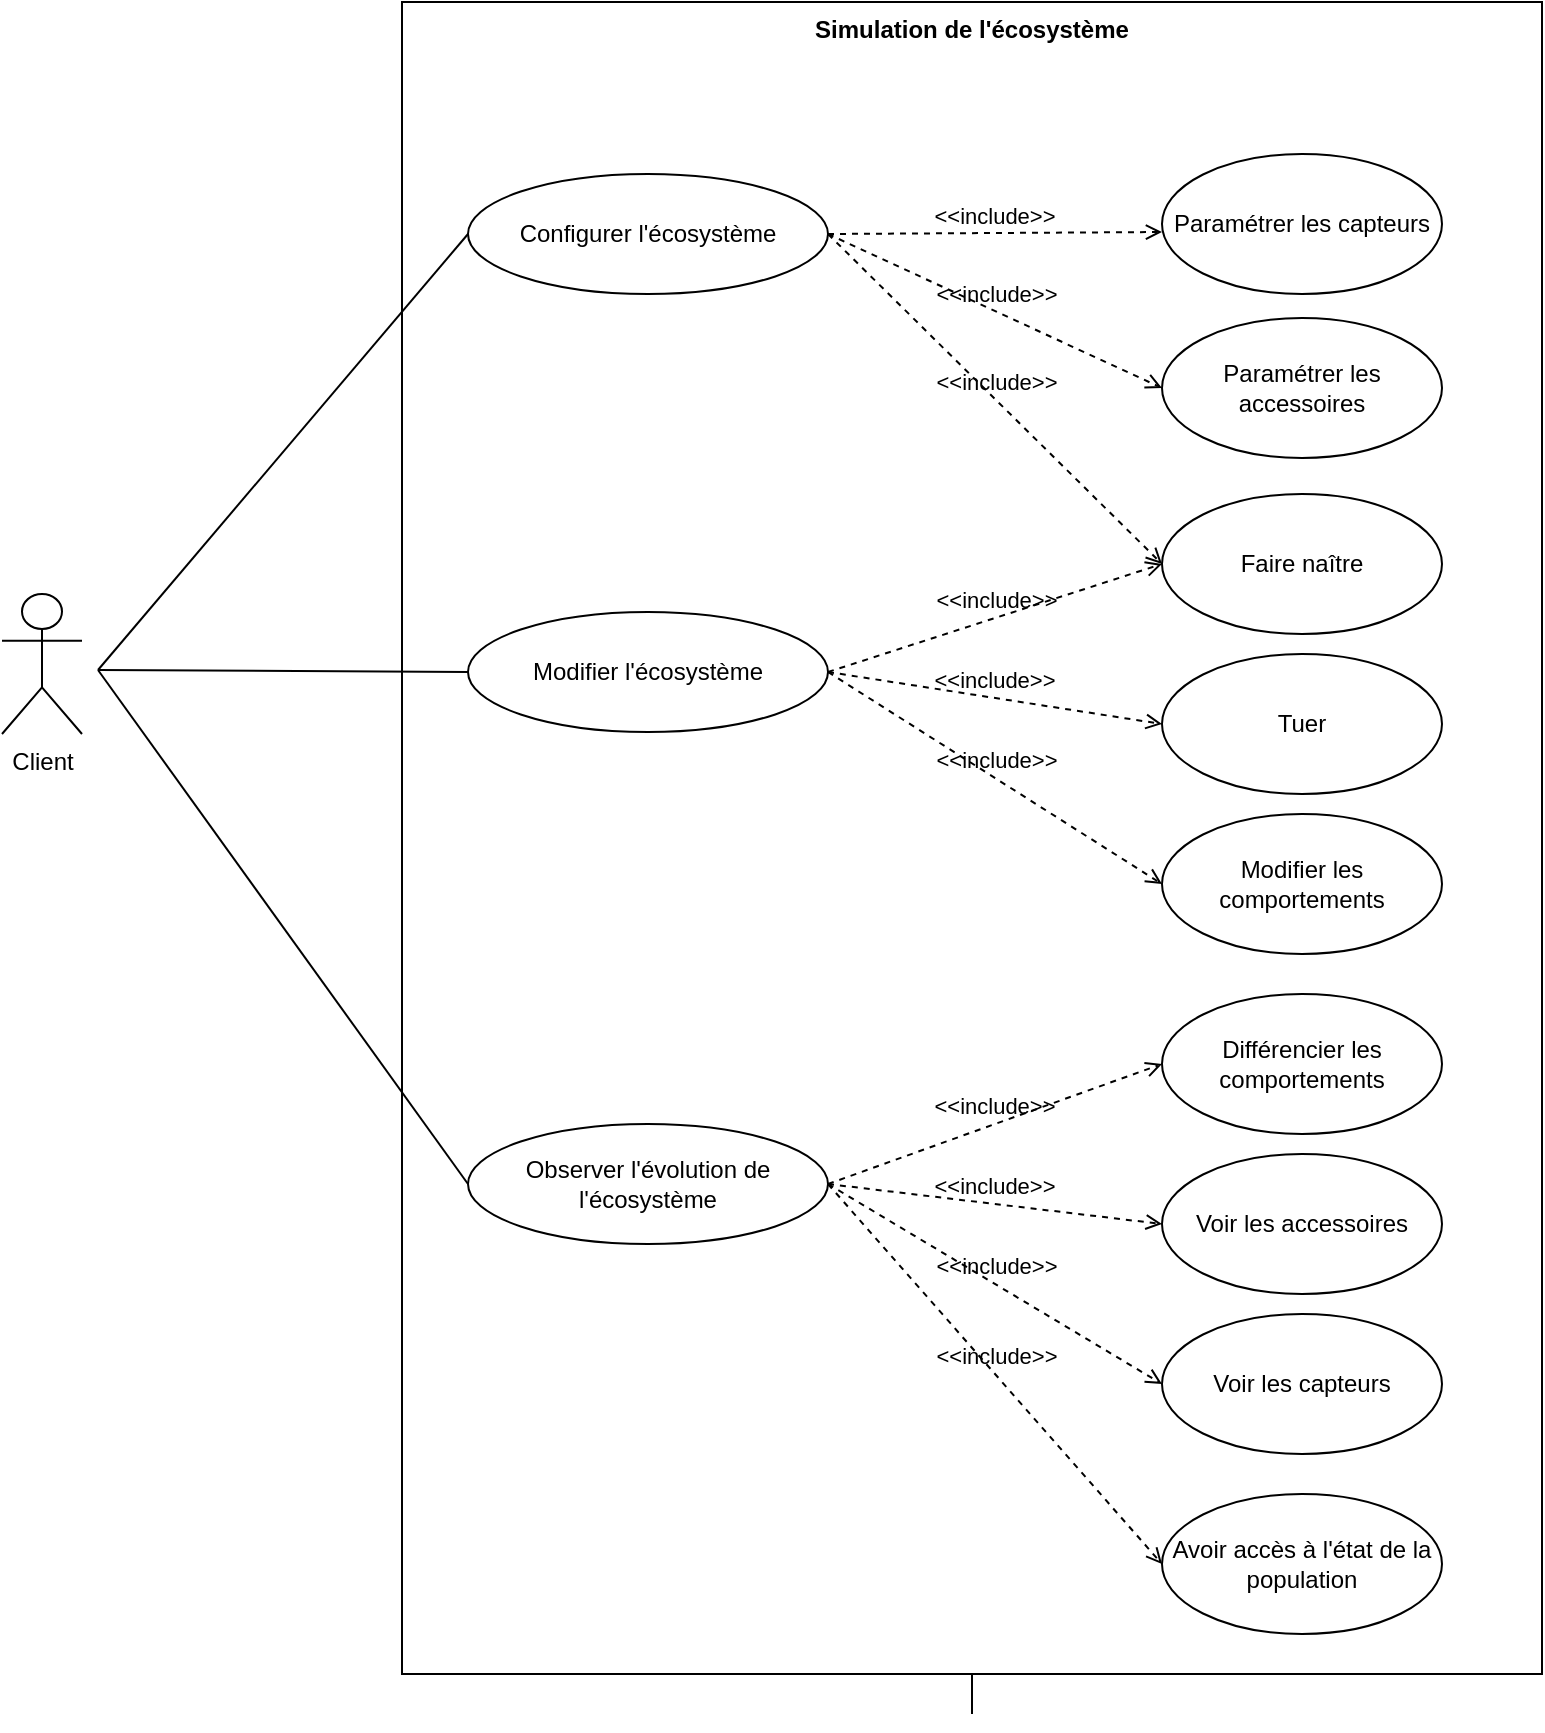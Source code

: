 <mxfile version="24.0.2" type="device">
  <diagram name="Page-1" id="VNZyytYpYAORsoqapi0t">
    <mxGraphModel dx="1113" dy="594" grid="1" gridSize="10" guides="1" tooltips="1" connect="1" arrows="1" fold="1" page="1" pageScale="1" pageWidth="827" pageHeight="1169" math="0" shadow="0">
      <root>
        <mxCell id="0" />
        <mxCell id="1" parent="0" />
        <mxCell id="ZVlsSS9VNs7TPI7_-VZd-1" value="Client" style="shape=umlActor;verticalLabelPosition=bottom;verticalAlign=top;html=1;outlineConnect=0;" vertex="1" parent="1">
          <mxGeometry x="40" y="320" width="40" height="70" as="geometry" />
        </mxCell>
        <mxCell id="ZVlsSS9VNs7TPI7_-VZd-31" style="edgeStyle=orthogonalEdgeStyle;rounded=0;orthogonalLoop=1;jettySize=auto;html=1;exitX=0.5;exitY=1;exitDx=0;exitDy=0;" edge="1" parent="1" source="ZVlsSS9VNs7TPI7_-VZd-2">
          <mxGeometry relative="1" as="geometry">
            <mxPoint x="524.5" y="760" as="targetPoint" />
          </mxGeometry>
        </mxCell>
        <mxCell id="ZVlsSS9VNs7TPI7_-VZd-2" value="Simulation de l&#39;écosystème" style="shape=rect;html=1;verticalAlign=top;fontStyle=1;whiteSpace=wrap;align=center;" vertex="1" parent="1">
          <mxGeometry x="240" y="24" width="570" height="836" as="geometry" />
        </mxCell>
        <mxCell id="ZVlsSS9VNs7TPI7_-VZd-3" value="Configurer l&#39;écosystème" style="ellipse;whiteSpace=wrap;html=1;" vertex="1" parent="1">
          <mxGeometry x="273" y="110" width="180" height="60" as="geometry" />
        </mxCell>
        <mxCell id="ZVlsSS9VNs7TPI7_-VZd-6" value="Modifier l&#39;écosystème" style="ellipse;whiteSpace=wrap;html=1;" vertex="1" parent="1">
          <mxGeometry x="273" y="329" width="180" height="60" as="geometry" />
        </mxCell>
        <mxCell id="ZVlsSS9VNs7TPI7_-VZd-7" value="Observer l&#39;évolution de l&#39;écosystème" style="ellipse;whiteSpace=wrap;html=1;" vertex="1" parent="1">
          <mxGeometry x="273" y="585" width="180" height="60" as="geometry" />
        </mxCell>
        <mxCell id="ZVlsSS9VNs7TPI7_-VZd-9" value="" style="edgeStyle=none;html=1;endArrow=none;verticalAlign=bottom;rounded=0;entryX=0;entryY=0.5;entryDx=0;entryDy=0;" edge="1" parent="1" target="ZVlsSS9VNs7TPI7_-VZd-3">
          <mxGeometry width="160" relative="1" as="geometry">
            <mxPoint x="88" y="358" as="sourcePoint" />
            <mxPoint x="168" y="458" as="targetPoint" />
          </mxGeometry>
        </mxCell>
        <mxCell id="ZVlsSS9VNs7TPI7_-VZd-10" value="" style="edgeStyle=none;html=1;endArrow=none;verticalAlign=bottom;rounded=0;entryX=0;entryY=0.5;entryDx=0;entryDy=0;" edge="1" parent="1" target="ZVlsSS9VNs7TPI7_-VZd-6">
          <mxGeometry width="160" relative="1" as="geometry">
            <mxPoint x="88" y="358" as="sourcePoint" />
            <mxPoint x="248" y="358" as="targetPoint" />
          </mxGeometry>
        </mxCell>
        <mxCell id="ZVlsSS9VNs7TPI7_-VZd-11" value="" style="edgeStyle=none;html=1;endArrow=none;verticalAlign=bottom;rounded=0;entryX=0;entryY=0.5;entryDx=0;entryDy=0;" edge="1" parent="1" target="ZVlsSS9VNs7TPI7_-VZd-7">
          <mxGeometry width="160" relative="1" as="geometry">
            <mxPoint x="88" y="358" as="sourcePoint" />
            <mxPoint x="248" y="389" as="targetPoint" />
          </mxGeometry>
        </mxCell>
        <mxCell id="ZVlsSS9VNs7TPI7_-VZd-12" value="Faire naître" style="ellipse;whiteSpace=wrap;html=1;" vertex="1" parent="1">
          <mxGeometry x="620" y="270" width="140" height="70" as="geometry" />
        </mxCell>
        <mxCell id="ZVlsSS9VNs7TPI7_-VZd-13" value="Tuer" style="ellipse;whiteSpace=wrap;html=1;" vertex="1" parent="1">
          <mxGeometry x="620" y="350" width="140" height="70" as="geometry" />
        </mxCell>
        <mxCell id="ZVlsSS9VNs7TPI7_-VZd-14" value="Paramétrer les capteurs" style="ellipse;whiteSpace=wrap;html=1;" vertex="1" parent="1">
          <mxGeometry x="620" y="100" width="140" height="70" as="geometry" />
        </mxCell>
        <mxCell id="ZVlsSS9VNs7TPI7_-VZd-15" value="Paramétrer les accessoires" style="ellipse;whiteSpace=wrap;html=1;" vertex="1" parent="1">
          <mxGeometry x="620" y="182" width="140" height="70" as="geometry" />
        </mxCell>
        <mxCell id="ZVlsSS9VNs7TPI7_-VZd-16" value="Modifier les comportements" style="ellipse;whiteSpace=wrap;html=1;" vertex="1" parent="1">
          <mxGeometry x="620" y="430" width="140" height="70" as="geometry" />
        </mxCell>
        <mxCell id="ZVlsSS9VNs7TPI7_-VZd-29" value="Différencier les comportements" style="ellipse;whiteSpace=wrap;html=1;" vertex="1" parent="1">
          <mxGeometry x="620" y="520" width="140" height="70" as="geometry" />
        </mxCell>
        <mxCell id="ZVlsSS9VNs7TPI7_-VZd-30" value="Voir les accessoires" style="ellipse;whiteSpace=wrap;html=1;" vertex="1" parent="1">
          <mxGeometry x="620" y="600" width="140" height="70" as="geometry" />
        </mxCell>
        <mxCell id="ZVlsSS9VNs7TPI7_-VZd-32" value="Voir les capteurs" style="ellipse;whiteSpace=wrap;html=1;" vertex="1" parent="1">
          <mxGeometry x="620" y="680" width="140" height="70" as="geometry" />
        </mxCell>
        <mxCell id="ZVlsSS9VNs7TPI7_-VZd-36" value="Avoir accès à l&#39;état de la population" style="ellipse;whiteSpace=wrap;html=1;" vertex="1" parent="1">
          <mxGeometry x="620" y="770" width="140" height="70" as="geometry" />
        </mxCell>
        <mxCell id="ZVlsSS9VNs7TPI7_-VZd-38" value="&amp;lt;&amp;lt;include&amp;gt;&amp;gt;" style="edgeStyle=none;html=1;endArrow=open;verticalAlign=bottom;dashed=1;labelBackgroundColor=none;rounded=0;exitX=1;exitY=0.5;exitDx=0;exitDy=0;" edge="1" parent="1" source="ZVlsSS9VNs7TPI7_-VZd-3">
          <mxGeometry width="160" relative="1" as="geometry">
            <mxPoint x="470" y="139.44" as="sourcePoint" />
            <mxPoint x="620" y="139" as="targetPoint" />
          </mxGeometry>
        </mxCell>
        <mxCell id="ZVlsSS9VNs7TPI7_-VZd-39" value="&amp;lt;&amp;lt;include&amp;gt;&amp;gt;" style="edgeStyle=none;html=1;endArrow=open;verticalAlign=bottom;dashed=1;labelBackgroundColor=none;rounded=0;exitX=1;exitY=0.5;exitDx=0;exitDy=0;entryX=0;entryY=0.5;entryDx=0;entryDy=0;" edge="1" parent="1" source="ZVlsSS9VNs7TPI7_-VZd-3" target="ZVlsSS9VNs7TPI7_-VZd-15">
          <mxGeometry x="0.003" width="160" relative="1" as="geometry">
            <mxPoint x="420" y="240" as="sourcePoint" />
            <mxPoint x="580" y="240" as="targetPoint" />
            <mxPoint as="offset" />
          </mxGeometry>
        </mxCell>
        <mxCell id="ZVlsSS9VNs7TPI7_-VZd-40" value="&amp;lt;&amp;lt;include&amp;gt;&amp;gt;" style="edgeStyle=none;html=1;endArrow=open;verticalAlign=bottom;dashed=1;labelBackgroundColor=none;rounded=0;entryX=0;entryY=0.5;entryDx=0;entryDy=0;exitX=1;exitY=0.5;exitDx=0;exitDy=0;" edge="1" parent="1" source="ZVlsSS9VNs7TPI7_-VZd-3" target="ZVlsSS9VNs7TPI7_-VZd-12">
          <mxGeometry width="160" relative="1" as="geometry">
            <mxPoint x="420" y="320" as="sourcePoint" />
            <mxPoint x="580" y="320" as="targetPoint" />
          </mxGeometry>
        </mxCell>
        <mxCell id="ZVlsSS9VNs7TPI7_-VZd-41" value="&amp;lt;&amp;lt;include&amp;gt;&amp;gt;" style="edgeStyle=none;html=1;endArrow=open;verticalAlign=bottom;dashed=1;labelBackgroundColor=none;rounded=0;entryX=0;entryY=0.5;entryDx=0;entryDy=0;exitX=1;exitY=0.5;exitDx=0;exitDy=0;" edge="1" parent="1" source="ZVlsSS9VNs7TPI7_-VZd-6" target="ZVlsSS9VNs7TPI7_-VZd-12">
          <mxGeometry width="160" relative="1" as="geometry">
            <mxPoint x="420" y="470" as="sourcePoint" />
            <mxPoint x="580" y="470" as="targetPoint" />
          </mxGeometry>
        </mxCell>
        <mxCell id="ZVlsSS9VNs7TPI7_-VZd-42" value="&amp;lt;&amp;lt;include&amp;gt;&amp;gt;" style="edgeStyle=none;html=1;endArrow=open;verticalAlign=bottom;dashed=1;labelBackgroundColor=none;rounded=0;entryX=0;entryY=0.5;entryDx=0;entryDy=0;exitX=1;exitY=0.5;exitDx=0;exitDy=0;" edge="1" parent="1" source="ZVlsSS9VNs7TPI7_-VZd-6" target="ZVlsSS9VNs7TPI7_-VZd-13">
          <mxGeometry width="160" relative="1" as="geometry">
            <mxPoint x="420" y="510" as="sourcePoint" />
            <mxPoint x="580" y="510" as="targetPoint" />
          </mxGeometry>
        </mxCell>
        <mxCell id="ZVlsSS9VNs7TPI7_-VZd-43" value="&amp;lt;&amp;lt;include&amp;gt;&amp;gt;" style="edgeStyle=none;html=1;endArrow=open;verticalAlign=bottom;dashed=1;labelBackgroundColor=none;rounded=0;entryX=0;entryY=0.5;entryDx=0;entryDy=0;exitX=1;exitY=0.5;exitDx=0;exitDy=0;" edge="1" parent="1" source="ZVlsSS9VNs7TPI7_-VZd-6" target="ZVlsSS9VNs7TPI7_-VZd-16">
          <mxGeometry width="160" relative="1" as="geometry">
            <mxPoint x="420" y="560" as="sourcePoint" />
            <mxPoint x="580" y="560" as="targetPoint" />
          </mxGeometry>
        </mxCell>
        <mxCell id="ZVlsSS9VNs7TPI7_-VZd-44" value="&amp;lt;&amp;lt;include&amp;gt;&amp;gt;" style="edgeStyle=none;html=1;endArrow=open;verticalAlign=bottom;dashed=1;labelBackgroundColor=none;rounded=0;entryX=0;entryY=0.5;entryDx=0;entryDy=0;exitX=1;exitY=0.5;exitDx=0;exitDy=0;" edge="1" parent="1" source="ZVlsSS9VNs7TPI7_-VZd-7" target="ZVlsSS9VNs7TPI7_-VZd-29">
          <mxGeometry width="160" relative="1" as="geometry">
            <mxPoint x="420" y="560" as="sourcePoint" />
            <mxPoint x="580" y="560" as="targetPoint" />
          </mxGeometry>
        </mxCell>
        <mxCell id="ZVlsSS9VNs7TPI7_-VZd-45" value="&amp;lt;&amp;lt;include&amp;gt;&amp;gt;" style="edgeStyle=none;html=1;endArrow=open;verticalAlign=bottom;dashed=1;labelBackgroundColor=none;rounded=0;entryX=0;entryY=0.5;entryDx=0;entryDy=0;exitX=1;exitY=0.5;exitDx=0;exitDy=0;" edge="1" parent="1" source="ZVlsSS9VNs7TPI7_-VZd-7" target="ZVlsSS9VNs7TPI7_-VZd-30">
          <mxGeometry width="160" relative="1" as="geometry">
            <mxPoint x="420" y="560" as="sourcePoint" />
            <mxPoint x="580" y="560" as="targetPoint" />
          </mxGeometry>
        </mxCell>
        <mxCell id="ZVlsSS9VNs7TPI7_-VZd-46" value="&amp;lt;&amp;lt;include&amp;gt;&amp;gt;" style="edgeStyle=none;html=1;endArrow=open;verticalAlign=bottom;dashed=1;labelBackgroundColor=none;rounded=0;entryX=0;entryY=0.5;entryDx=0;entryDy=0;exitX=1;exitY=0.5;exitDx=0;exitDy=0;" edge="1" parent="1" source="ZVlsSS9VNs7TPI7_-VZd-7" target="ZVlsSS9VNs7TPI7_-VZd-32">
          <mxGeometry width="160" relative="1" as="geometry">
            <mxPoint x="430" y="660" as="sourcePoint" />
            <mxPoint x="590" y="660" as="targetPoint" />
          </mxGeometry>
        </mxCell>
        <mxCell id="ZVlsSS9VNs7TPI7_-VZd-47" value="&amp;lt;&amp;lt;include&amp;gt;&amp;gt;" style="edgeStyle=none;html=1;endArrow=open;verticalAlign=bottom;dashed=1;labelBackgroundColor=none;rounded=0;entryX=0;entryY=0.5;entryDx=0;entryDy=0;exitX=1;exitY=0.5;exitDx=0;exitDy=0;" edge="1" parent="1" source="ZVlsSS9VNs7TPI7_-VZd-7" target="ZVlsSS9VNs7TPI7_-VZd-36">
          <mxGeometry width="160" relative="1" as="geometry">
            <mxPoint x="370" y="760" as="sourcePoint" />
            <mxPoint x="530" y="760" as="targetPoint" />
          </mxGeometry>
        </mxCell>
      </root>
    </mxGraphModel>
  </diagram>
</mxfile>

